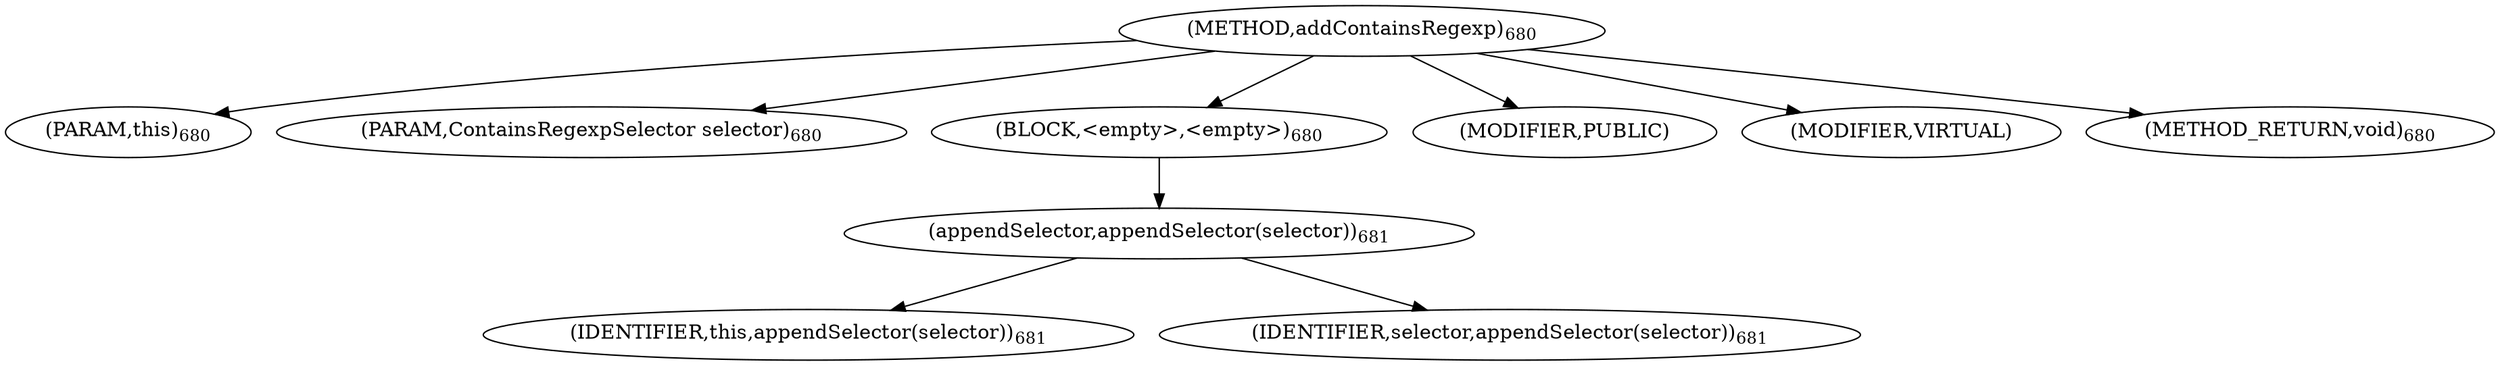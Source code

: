 digraph "addContainsRegexp" {  
"1329" [label = <(METHOD,addContainsRegexp)<SUB>680</SUB>> ]
"163" [label = <(PARAM,this)<SUB>680</SUB>> ]
"1330" [label = <(PARAM,ContainsRegexpSelector selector)<SUB>680</SUB>> ]
"1331" [label = <(BLOCK,&lt;empty&gt;,&lt;empty&gt;)<SUB>680</SUB>> ]
"1332" [label = <(appendSelector,appendSelector(selector))<SUB>681</SUB>> ]
"162" [label = <(IDENTIFIER,this,appendSelector(selector))<SUB>681</SUB>> ]
"1333" [label = <(IDENTIFIER,selector,appendSelector(selector))<SUB>681</SUB>> ]
"1334" [label = <(MODIFIER,PUBLIC)> ]
"1335" [label = <(MODIFIER,VIRTUAL)> ]
"1336" [label = <(METHOD_RETURN,void)<SUB>680</SUB>> ]
  "1329" -> "163" 
  "1329" -> "1330" 
  "1329" -> "1331" 
  "1329" -> "1334" 
  "1329" -> "1335" 
  "1329" -> "1336" 
  "1331" -> "1332" 
  "1332" -> "162" 
  "1332" -> "1333" 
}
